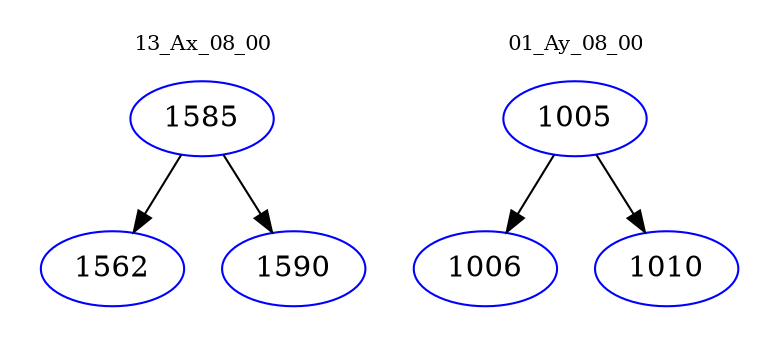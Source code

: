 digraph{
subgraph cluster_0 {
color = white
label = "13_Ax_08_00";
fontsize=10;
T0_1585 [label="1585", color="blue"]
T0_1585 -> T0_1562 [color="black"]
T0_1562 [label="1562", color="blue"]
T0_1585 -> T0_1590 [color="black"]
T0_1590 [label="1590", color="blue"]
}
subgraph cluster_1 {
color = white
label = "01_Ay_08_00";
fontsize=10;
T1_1005 [label="1005", color="blue"]
T1_1005 -> T1_1006 [color="black"]
T1_1006 [label="1006", color="blue"]
T1_1005 -> T1_1010 [color="black"]
T1_1010 [label="1010", color="blue"]
}
}
